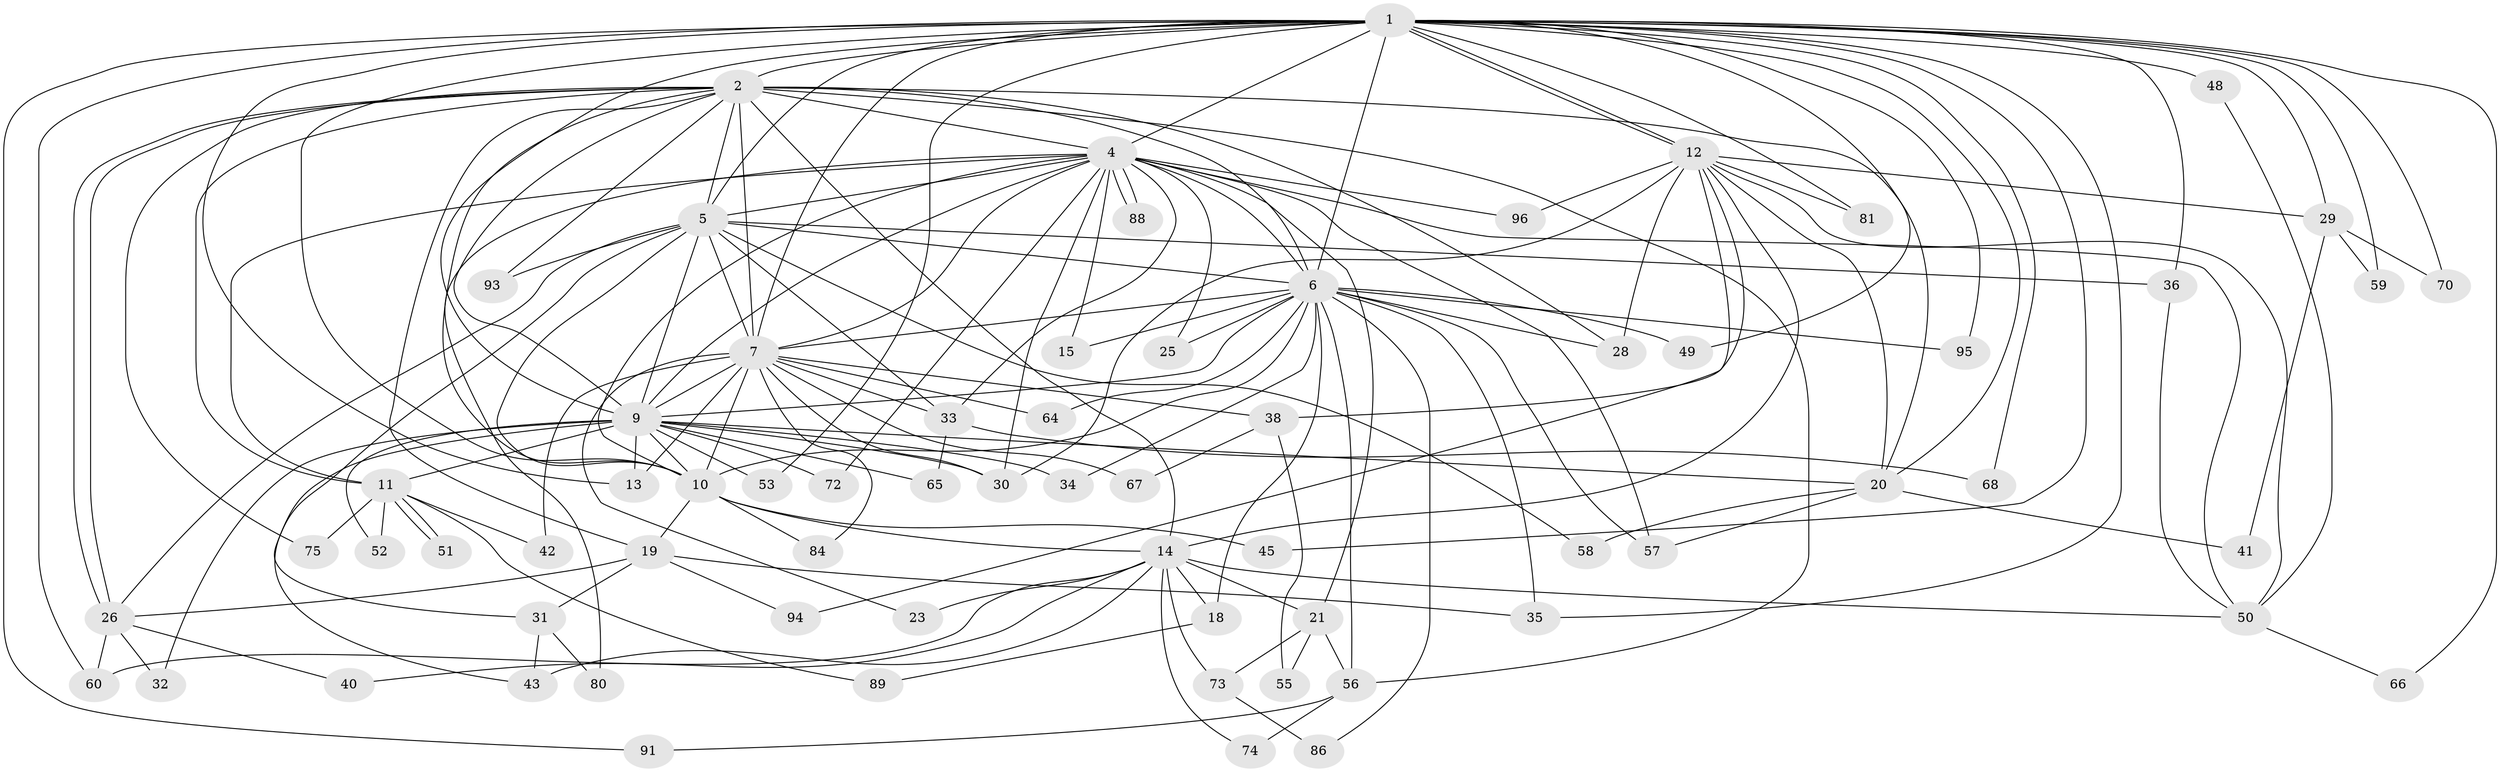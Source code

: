 // original degree distribution, {22: 0.010416666666666666, 20: 0.03125, 18: 0.010416666666666666, 24: 0.010416666666666666, 16: 0.010416666666666666, 14: 0.020833333333333332, 15: 0.010416666666666666, 8: 0.010416666666666666, 11: 0.010416666666666666, 3: 0.14583333333333334, 9: 0.010416666666666666, 2: 0.5729166666666666, 4: 0.052083333333333336, 5: 0.052083333333333336, 6: 0.020833333333333332, 7: 0.020833333333333332}
// Generated by graph-tools (version 1.1) at 2025/11/02/27/25 16:11:06]
// undirected, 68 vertices, 166 edges
graph export_dot {
graph [start="1"]
  node [color=gray90,style=filled];
  1 [super="+3"];
  2 [super="+61"];
  4 [super="+16"];
  5 [super="+37"];
  6 [super="+27"];
  7 [super="+8"];
  9 [super="+71"];
  10 [super="+90"];
  11 [super="+44"];
  12 [super="+22"];
  13 [super="+46"];
  14 [super="+17"];
  15;
  18;
  19 [super="+62"];
  20 [super="+24"];
  21 [super="+83"];
  23;
  25;
  26 [super="+54"];
  28 [super="+78"];
  29 [super="+47"];
  30 [super="+92"];
  31 [super="+77"];
  32;
  33 [super="+63"];
  34;
  35 [super="+39"];
  36 [super="+85"];
  38;
  40;
  41;
  42;
  43;
  45 [super="+69"];
  48 [super="+79"];
  49;
  50 [super="+82"];
  51;
  52;
  53;
  55;
  56;
  57 [super="+87"];
  58;
  59;
  60 [super="+76"];
  64;
  65;
  66;
  67;
  68;
  70;
  72;
  73;
  74;
  75;
  80;
  81;
  84;
  86;
  88;
  89;
  91;
  93;
  94;
  95;
  96;
  1 -- 2 [weight=2];
  1 -- 4 [weight=3];
  1 -- 5 [weight=2];
  1 -- 6 [weight=2];
  1 -- 7 [weight=4];
  1 -- 9 [weight=2];
  1 -- 10 [weight=2];
  1 -- 12;
  1 -- 12;
  1 -- 13;
  1 -- 29 [weight=2];
  1 -- 36;
  1 -- 45;
  1 -- 48 [weight=2];
  1 -- 66;
  1 -- 68;
  1 -- 70;
  1 -- 91;
  1 -- 95;
  1 -- 81;
  1 -- 49;
  1 -- 53;
  1 -- 59;
  1 -- 20;
  1 -- 60;
  1 -- 35;
  2 -- 4;
  2 -- 5;
  2 -- 6;
  2 -- 7 [weight=3];
  2 -- 9;
  2 -- 10;
  2 -- 11;
  2 -- 14;
  2 -- 19;
  2 -- 20;
  2 -- 26;
  2 -- 26;
  2 -- 28;
  2 -- 56;
  2 -- 75;
  2 -- 93;
  4 -- 5 [weight=2];
  4 -- 6 [weight=2];
  4 -- 7 [weight=2];
  4 -- 9;
  4 -- 10 [weight=2];
  4 -- 15;
  4 -- 25;
  4 -- 50;
  4 -- 57;
  4 -- 72;
  4 -- 80;
  4 -- 88;
  4 -- 88;
  4 -- 96;
  4 -- 21;
  4 -- 33;
  4 -- 11;
  4 -- 30;
  5 -- 6;
  5 -- 7 [weight=2];
  5 -- 9;
  5 -- 10;
  5 -- 31;
  5 -- 33;
  5 -- 36;
  5 -- 58;
  5 -- 93;
  5 -- 26;
  6 -- 7 [weight=2];
  6 -- 9;
  6 -- 10;
  6 -- 15;
  6 -- 18;
  6 -- 25;
  6 -- 34;
  6 -- 35;
  6 -- 56;
  6 -- 57;
  6 -- 64;
  6 -- 86;
  6 -- 95;
  6 -- 49;
  6 -- 28;
  7 -- 9 [weight=2];
  7 -- 10 [weight=2];
  7 -- 13;
  7 -- 30;
  7 -- 33;
  7 -- 38;
  7 -- 84;
  7 -- 64;
  7 -- 67;
  7 -- 42;
  7 -- 23;
  9 -- 10;
  9 -- 11;
  9 -- 20;
  9 -- 32;
  9 -- 34;
  9 -- 43;
  9 -- 52;
  9 -- 53;
  9 -- 65;
  9 -- 72;
  9 -- 30;
  9 -- 13;
  10 -- 19;
  10 -- 45 [weight=2];
  10 -- 84;
  10 -- 14;
  11 -- 42;
  11 -- 51;
  11 -- 51;
  11 -- 52;
  11 -- 75;
  11 -- 89;
  12 -- 14;
  12 -- 28;
  12 -- 29;
  12 -- 30;
  12 -- 38;
  12 -- 81;
  12 -- 94;
  12 -- 96;
  12 -- 20;
  12 -- 50;
  14 -- 18;
  14 -- 23;
  14 -- 40;
  14 -- 43;
  14 -- 60;
  14 -- 74;
  14 -- 50;
  14 -- 21;
  14 -- 73;
  18 -- 89;
  19 -- 31;
  19 -- 35;
  19 -- 94;
  19 -- 26;
  20 -- 41;
  20 -- 58;
  20 -- 57;
  21 -- 55;
  21 -- 73;
  21 -- 56;
  26 -- 32;
  26 -- 40;
  26 -- 60;
  29 -- 41;
  29 -- 59;
  29 -- 70;
  31 -- 80;
  31 -- 43;
  33 -- 65;
  33 -- 68;
  36 -- 50;
  38 -- 55;
  38 -- 67;
  48 -- 50;
  50 -- 66;
  56 -- 74;
  56 -- 91;
  73 -- 86;
}
